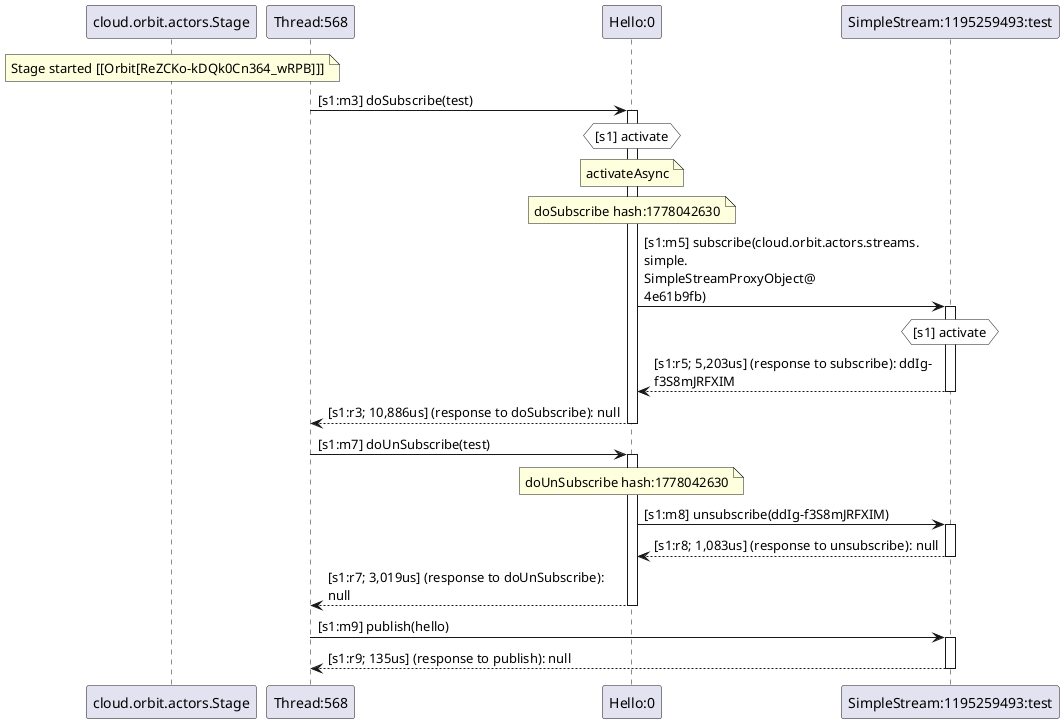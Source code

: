 @startuml
note over "cloud.orbit.actors.Stage": Stage started [[Orbit[ReZCKo-kDQk0Cn364_wRPB]]]
"Thread:568" -> "Hello:0" : [s1:m3] doSubscribe(test)
activate "Hello:0"
hnote over "Hello:0" #white : [s1] activate
note over "Hello:0": activateAsync
note over "Hello:0": doSubscribe hash:1778042630
"Hello:0" -> "SimpleStream:1195259493:test" : [s1:m5] subscribe(cloud.orbit.actors.streams.\nsimple.\nSimpleStreamProxyObject@\n4e61b9fb)
activate "SimpleStream:1195259493:test"
hnote over "SimpleStream:1195259493:test" #white : [s1] activate
"SimpleStream:1195259493:test" --> "Hello:0" : [s1:r5; 5,203us] (response to subscribe): ddIg-\nf3S8mJRFXIM
deactivate "SimpleStream:1195259493:test"
"Hello:0" --> "Thread:568" : [s1:r3; 10,886us] (response to doSubscribe): null
deactivate "Hello:0"
"Thread:568" -> "Hello:0" : [s1:m7] doUnSubscribe(test)
activate "Hello:0"
note over "Hello:0": doUnSubscribe hash:1778042630
"Hello:0" -> "SimpleStream:1195259493:test" : [s1:m8] unsubscribe(ddIg-f3S8mJRFXIM)
activate "SimpleStream:1195259493:test"
"SimpleStream:1195259493:test" --> "Hello:0" : [s1:r8; 1,083us] (response to unsubscribe): null
deactivate "SimpleStream:1195259493:test"
"Hello:0" --> "Thread:568" : [s1:r7; 3,019us] (response to doUnSubscribe): \nnull
deactivate "Hello:0"
"Thread:568" -> "SimpleStream:1195259493:test" : [s1:m9] publish(hello)
activate "SimpleStream:1195259493:test"
"SimpleStream:1195259493:test" --> "Thread:568" : [s1:r9; 135us] (response to publish): null
deactivate "SimpleStream:1195259493:test"
@enduml
